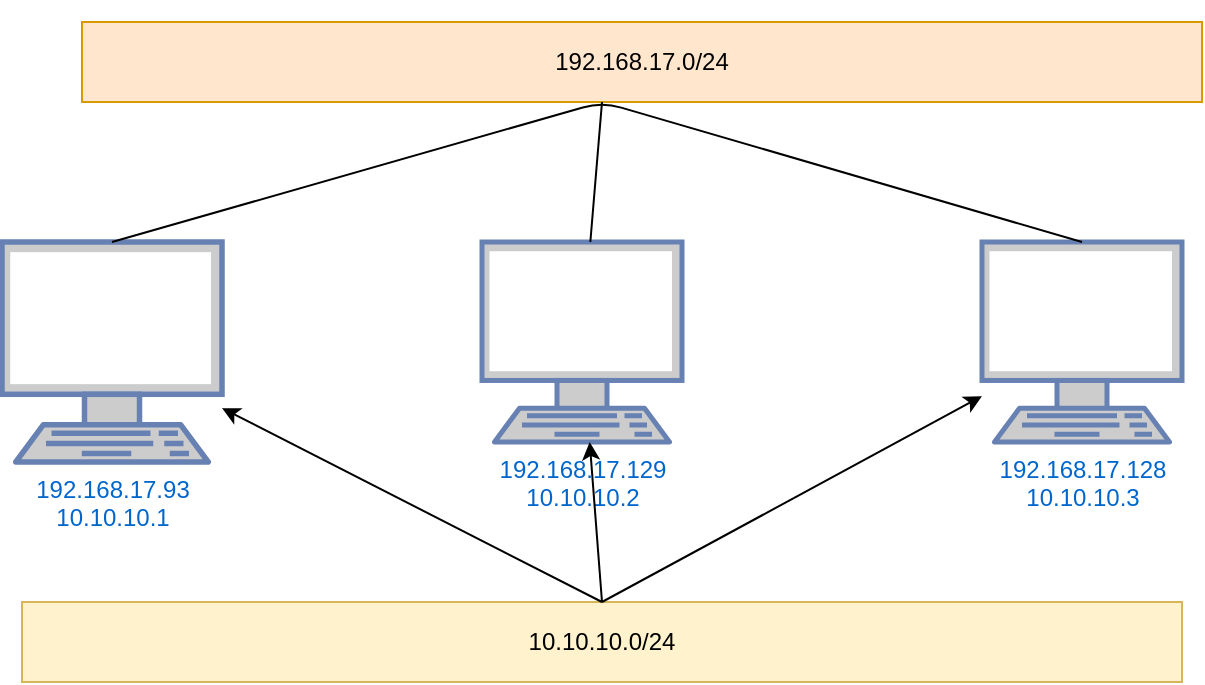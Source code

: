 <mxfile version="13.8.8" type="github">
  <diagram id="eH38mXIdh1BwguPoMlte" name="Page-1">
    <mxGraphModel dx="717" dy="721" grid="1" gridSize="10" guides="1" tooltips="1" connect="1" arrows="1" fold="1" page="1" pageScale="1" pageWidth="850" pageHeight="1100" math="0" shadow="0">
      <root>
        <mxCell id="0" />
        <mxCell id="1" parent="0" />
        <mxCell id="P4ZQeDn3_lB6TeMLKaIa-1" value="192.168.17.93&lt;br&gt;10.10.10.1" style="fontColor=#0066CC;verticalAlign=top;verticalLabelPosition=bottom;labelPosition=center;align=center;html=1;outlineConnect=0;fillColor=#CCCCCC;strokeColor=#6881B3;gradientColor=none;gradientDirection=north;strokeWidth=2;shape=mxgraph.networks.terminal;" vertex="1" parent="1">
          <mxGeometry x="40" y="130" width="110" height="110" as="geometry" />
        </mxCell>
        <mxCell id="P4ZQeDn3_lB6TeMLKaIa-2" value="192.168.17.129&lt;br&gt;10.10.10.2" style="fontColor=#0066CC;verticalAlign=top;verticalLabelPosition=bottom;labelPosition=center;align=center;html=1;outlineConnect=0;fillColor=#CCCCCC;strokeColor=#6881B3;gradientColor=none;gradientDirection=north;strokeWidth=2;shape=mxgraph.networks.terminal;" vertex="1" parent="1">
          <mxGeometry x="280" y="130" width="100" height="100" as="geometry" />
        </mxCell>
        <mxCell id="P4ZQeDn3_lB6TeMLKaIa-3" value="192.168.17.128&lt;br&gt;10.10.10.3" style="fontColor=#0066CC;verticalAlign=top;verticalLabelPosition=bottom;labelPosition=center;align=center;html=1;outlineConnect=0;fillColor=#CCCCCC;strokeColor=#6881B3;gradientColor=none;gradientDirection=north;strokeWidth=2;shape=mxgraph.networks.terminal;" vertex="1" parent="1">
          <mxGeometry x="530" y="130" width="100" height="100" as="geometry" />
        </mxCell>
        <mxCell id="P4ZQeDn3_lB6TeMLKaIa-4" value="10.10.10.0/24" style="rounded=0;whiteSpace=wrap;html=1;fillColor=#fff2cc;strokeColor=#d6b656;" vertex="1" parent="1">
          <mxGeometry x="50" y="310" width="580" height="40" as="geometry" />
        </mxCell>
        <mxCell id="P4ZQeDn3_lB6TeMLKaIa-5" value="" style="rounded=0;whiteSpace=wrap;html=1;" vertex="1" parent="1">
          <mxGeometry x="60" y="10" width="580" as="geometry" />
        </mxCell>
        <mxCell id="P4ZQeDn3_lB6TeMLKaIa-7" value="192.168.17.0/24" style="rounded=0;whiteSpace=wrap;html=1;fillColor=#ffe6cc;strokeColor=#d79b00;" vertex="1" parent="1">
          <mxGeometry x="80" y="20" width="560" height="40" as="geometry" />
        </mxCell>
        <mxCell id="P4ZQeDn3_lB6TeMLKaIa-11" value="" style="endArrow=none;html=1;exitX=0.5;exitY=0;exitDx=0;exitDy=0;exitPerimeter=0;entryX=0.5;entryY=0;entryDx=0;entryDy=0;entryPerimeter=0;" edge="1" parent="1" source="P4ZQeDn3_lB6TeMLKaIa-1" target="P4ZQeDn3_lB6TeMLKaIa-3">
          <mxGeometry width="50" height="50" relative="1" as="geometry">
            <mxPoint x="390" y="210" as="sourcePoint" />
            <mxPoint x="440" y="160" as="targetPoint" />
            <Array as="points">
              <mxPoint x="340" y="60" />
            </Array>
          </mxGeometry>
        </mxCell>
        <mxCell id="P4ZQeDn3_lB6TeMLKaIa-12" value="" style="endArrow=none;html=1;" edge="1" parent="1" source="P4ZQeDn3_lB6TeMLKaIa-2">
          <mxGeometry width="50" height="50" relative="1" as="geometry">
            <mxPoint x="390" y="210" as="sourcePoint" />
            <mxPoint x="340" y="60" as="targetPoint" />
          </mxGeometry>
        </mxCell>
        <mxCell id="P4ZQeDn3_lB6TeMLKaIa-22" value="" style="endArrow=classic;html=1;exitX=0.5;exitY=0;exitDx=0;exitDy=0;" edge="1" parent="1" source="P4ZQeDn3_lB6TeMLKaIa-4" target="P4ZQeDn3_lB6TeMLKaIa-3">
          <mxGeometry width="50" height="50" relative="1" as="geometry">
            <mxPoint x="390" y="210" as="sourcePoint" />
            <mxPoint x="440" y="160" as="targetPoint" />
          </mxGeometry>
        </mxCell>
        <mxCell id="P4ZQeDn3_lB6TeMLKaIa-23" value="" style="endArrow=classic;html=1;" edge="1" parent="1" target="P4ZQeDn3_lB6TeMLKaIa-2">
          <mxGeometry width="50" height="50" relative="1" as="geometry">
            <mxPoint x="340" y="310" as="sourcePoint" />
            <mxPoint x="440" y="160" as="targetPoint" />
          </mxGeometry>
        </mxCell>
        <mxCell id="P4ZQeDn3_lB6TeMLKaIa-24" value="" style="endArrow=classic;html=1;" edge="1" parent="1" target="P4ZQeDn3_lB6TeMLKaIa-1">
          <mxGeometry width="50" height="50" relative="1" as="geometry">
            <mxPoint x="340" y="310" as="sourcePoint" />
            <mxPoint x="440" y="160" as="targetPoint" />
          </mxGeometry>
        </mxCell>
      </root>
    </mxGraphModel>
  </diagram>
</mxfile>
